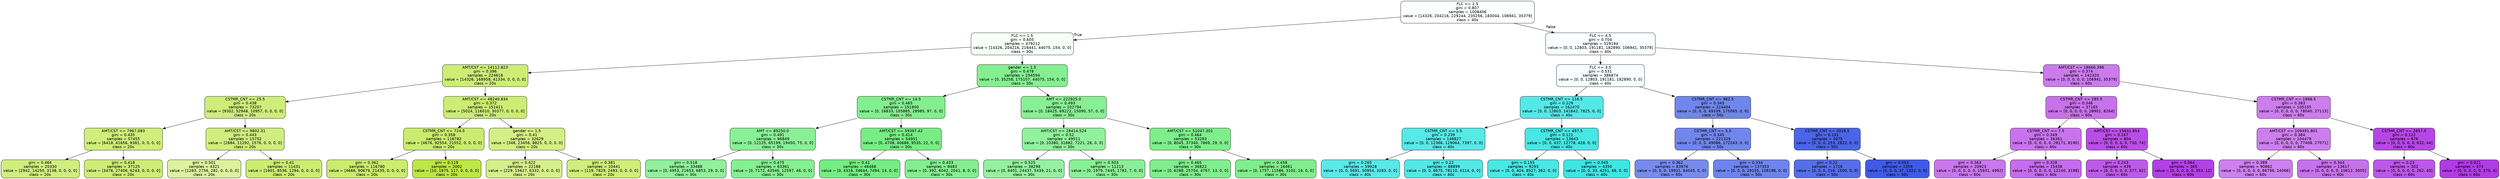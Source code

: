 digraph Tree {
node [shape=box, style="filled, rounded", color="black", fontname=helvetica] ;
edge [fontname=helvetica] ;
0 [label="FLC <= 2.5\ngini = 0.807\nsamples = 1008406\nvalue = [14326, 204216, 229244, 235256, 183044, 106941, 35379]\nclass = 40s", fillcolor="#fdffff"] ;
1 [label="FLC <= 1.5\ngini = 0.605\nsamples = 479212\nvalue = [14326, 204216, 216441, 44075, 154, 0, 0]\nclass = 30s", fillcolor="#f6fef7"] ;
0 -> 1 [labeldistance=2.5, labelangle=45, headlabel="True"] ;
2 [label="AMT/CST <= 14112.823\ngini = 0.396\nsamples = 224618\nvalue = [14326, 168958, 41334, 0, 0, 0, 0]\nclass = 20s", fillcolor="#cded75"] ;
1 -> 2 ;
3 [label="CSTMR_CNT <= 25.5\ngini = 0.438\nsamples = 73207\nvalue = [9302, 52948, 10957, 0, 0, 0, 0]\nclass = 20s", fillcolor="#ceed79"] ;
2 -> 3 ;
4 [label="AMT/CST <= 7967.083\ngini = 0.435\nsamples = 57455\nvalue = [6418, 41656, 9381, 0, 0, 0, 0]\nclass = 20s", fillcolor="#cfee7a"] ;
3 -> 4 ;
5 [label="gini = 0.464\nsamples = 20330\nvalue = [2942, 14250, 3138, 0, 0, 0, 0]\nclass = 20s", fillcolor="#d0ee7f"] ;
4 -> 5 ;
6 [label="gini = 0.418\nsamples = 37125\nvalue = [3476, 27406, 6243, 0, 0, 0, 0]\nclass = 20s", fillcolor="#ceed77"] ;
4 -> 6 ;
7 [label="AMT/CST <= 9802.31\ngini = 0.443\nsamples = 15752\nvalue = [2884, 11292, 1576, 0, 0, 0, 0]\nclass = 20s", fillcolor="#d0ee7e"] ;
3 -> 7 ;
8 [label="gini = 0.501\nsamples = 4321\nvalue = [1283, 2756, 282, 0, 0, 0, 0]\nclass = 20s", fillcolor="#dcf29f"] ;
7 -> 8 ;
9 [label="gini = 0.41\nsamples = 11431\nvalue = [1601, 8536, 1294, 0, 0, 0, 0]\nclass = 20s", fillcolor="#cced73"] ;
7 -> 9 ;
10 [label="AMT/CST <= 48240.834\ngini = 0.372\nsamples = 151411\nvalue = [5024, 116010, 30377, 0, 0, 0, 0]\nclass = 20s", fillcolor="#cced73"] ;
2 -> 10 ;
11 [label="CSTMR_CNT <= 724.5\ngini = 0.358\nsamples = 118782\nvalue = [4676, 92554, 21552, 0, 0, 0, 0]\nclass = 20s", fillcolor="#caec6e"] ;
10 -> 11 ;
12 [label="gini = 0.362\nsamples = 116780\nvalue = [4666, 90679, 21435, 0, 0, 0, 0]\nclass = 20s", fillcolor="#cbec6f"] ;
11 -> 12 ;
13 [label="gini = 0.119\nsamples = 2002\nvalue = [10, 1875, 117, 0, 0, 0, 0]\nclass = 20s", fillcolor="#bce746"] ;
11 -> 13 ;
14 [label="gender <= 1.5\ngini = 0.41\nsamples = 32629\nvalue = [348, 23456, 8825, 0, 0, 0, 0]\nclass = 20s", fillcolor="#d3ef85"] ;
10 -> 14 ;
15 [label="gini = 0.422\nsamples = 22188\nvalue = [229, 15627, 6332, 0, 0, 0, 0]\nclass = 20s", fillcolor="#d5f08b"] ;
14 -> 15 ;
16 [label="gini = 0.381\nsamples = 10441\nvalue = [119, 7829, 2493, 0, 0, 0, 0]\nclass = 20s", fillcolor="#cfee7a"] ;
14 -> 16 ;
17 [label="gender <= 1.5\ngini = 0.478\nsamples = 254594\nvalue = [0, 35258, 175107, 44075, 154, 0, 0]\nclass = 30s", fillcolor="#84ef90"] ;
1 -> 17 ;
18 [label="CSTMR_CNT <= 14.5\ngini = 0.465\nsamples = 151800\nvalue = [0, 16833, 105885, 28985, 97, 0, 0]\nclass = 30s", fillcolor="#83ef90"] ;
17 -> 18 ;
19 [label="AMT <= 89250.0\ngini = 0.491\nsamples = 96849\nvalue = [0, 12125, 65199, 19450, 75, 0, 0]\nclass = 30s", fillcolor="#8af096"] ;
18 -> 19 ;
20 [label="gini = 0.518\nsamples = 33488\nvalue = [0, 4953, 21653, 6853, 29, 0, 0]\nclass = 30s", fillcolor="#91f19c"] ;
19 -> 20 ;
21 [label="gini = 0.475\nsamples = 63361\nvalue = [0, 7172, 43546, 12597, 46, 0, 0]\nclass = 30s", fillcolor="#86ef92"] ;
19 -> 21 ;
22 [label="AMT/CST <= 59397.42\ngini = 0.414\nsamples = 54951\nvalue = [0, 4708, 40686, 9535, 22, 0, 0]\nclass = 30s", fillcolor="#77ed85"] ;
18 -> 22 ;
23 [label="gini = 0.41\nsamples = 46468\nvalue = [0, 4316, 34644, 7494, 14, 0, 0]\nclass = 30s", fillcolor="#75ed83"] ;
22 -> 23 ;
24 [label="gini = 0.433\nsamples = 8483\nvalue = [0, 392, 6042, 2041, 8, 0, 0]\nclass = 30s", fillcolor="#84ef90"] ;
22 -> 24 ;
25 [label="AMT <= 222925.0\ngini = 0.493\nsamples = 102794\nvalue = [0, 18425, 69222, 15090, 57, 0, 0]\nclass = 30s", fillcolor="#88ef94"] ;
17 -> 25 ;
26 [label="AMT/CST <= 28414.524\ngini = 0.52\nsamples = 49511\nvalue = [0, 10380, 31882, 7221, 28, 0, 0]\nclass = 30s", fillcolor="#92f19d"] ;
25 -> 26 ;
27 [label="gini = 0.525\nsamples = 38298\nvalue = [0, 8401, 24437, 5439, 21, 0, 0]\nclass = 30s", fillcolor="#95f1a0"] ;
26 -> 27 ;
28 [label="gini = 0.503\nsamples = 11213\nvalue = [0, 1979, 7445, 1782, 7, 0, 0]\nclass = 30s", fillcolor="#8af096"] ;
26 -> 28 ;
29 [label="AMT/CST <= 51047.301\ngini = 0.464\nsamples = 53283\nvalue = [0, 8045, 37340, 7869, 29, 0, 0]\nclass = 30s", fillcolor="#7fee8c"] ;
25 -> 29 ;
30 [label="gini = 0.465\nsamples = 36822\nvalue = [0, 6288, 25754, 4767, 13, 0, 0]\nclass = 30s", fillcolor="#81ee8e"] ;
29 -> 30 ;
31 [label="gini = 0.458\nsamples = 16461\nvalue = [0, 1757, 11586, 3102, 16, 0, 0]\nclass = 30s", fillcolor="#81ee8e"] ;
29 -> 31 ;
32 [label="FLC <= 4.5\ngini = 0.704\nsamples = 529194\nvalue = [0, 0, 12803, 191181, 182890, 106941, 35379]\nclass = 40s", fillcolor="#fafefe"] ;
0 -> 32 [labeldistance=2.5, labelangle=-45, headlabel="False"] ;
33 [label="FLC <= 3.5\ngini = 0.531\nsamples = 386874\nvalue = [0, 0, 12803, 191181, 182890, 0, 0]\nclass = 40s", fillcolor="#f7fefe"] ;
32 -> 33 ;
34 [label="CSTMR_CNT <= 116.5\ngini = 0.229\nsamples = 162470\nvalue = [0, 0, 12803, 141842, 7825, 0, 0]\nclass = 40s", fillcolor="#54e9e6"] ;
33 -> 34 ;
35 [label="CSTMR_CNT <= 5.5\ngini = 0.239\nsamples = 148827\nvalue = [0, 0, 12366, 129064, 7397, 0, 0]\nclass = 40s", fillcolor="#56e9e6"] ;
34 -> 35 ;
36 [label="gini = 0.265\nsamples = 59928\nvalue = [0, 0, 5691, 50954, 3283, 0, 0]\nclass = 40s", fillcolor="#5ae9e7"] ;
35 -> 36 ;
37 [label="gini = 0.22\nsamples = 88899\nvalue = [0, 0, 6675, 78110, 4114, 0, 0]\nclass = 40s", fillcolor="#53e8e6"] ;
35 -> 37 ;
38 [label="CSTMR_CNT <= 457.5\ngini = 0.121\nsamples = 13643\nvalue = [0, 0, 437, 12778, 428, 0, 0]\nclass = 40s", fillcolor="#46e7e4"] ;
34 -> 38 ;
39 [label="gini = 0.155\nsamples = 9293\nvalue = [0, 0, 404, 8527, 362, 0, 0]\nclass = 40s", fillcolor="#4ae7e4"] ;
38 -> 39 ;
40 [label="gini = 0.045\nsamples = 4350\nvalue = [0, 0, 33, 4251, 66, 0, 0]\nclass = 40s", fillcolor="#3ee6e3"] ;
38 -> 40 ;
41 [label="CSTMR_CNT <= 982.5\ngini = 0.343\nsamples = 224404\nvalue = [0, 0, 0, 49339, 175065, 0, 0]\nclass = 50s", fillcolor="#7186ec"] ;
33 -> 41 ;
42 [label="CSTMR_CNT <= 5.5\ngini = 0.345\nsamples = 221329\nvalue = [0, 0, 0, 49086, 172243, 0, 0]\nclass = 50s", fillcolor="#7186ec"] ;
41 -> 42 ;
43 [label="gini = 0.362\nsamples = 83976\nvalue = [0, 0, 0, 19931, 64045, 0, 0]\nclass = 50s", fillcolor="#778bed"] ;
42 -> 43 ;
44 [label="gini = 0.334\nsamples = 137353\nvalue = [0, 0, 0, 29155, 108198, 0, 0]\nclass = 50s", fillcolor="#6e84ec"] ;
42 -> 44 ;
45 [label="CSTMR_CNT <= 2019.5\ngini = 0.151\nsamples = 3075\nvalue = [0, 0, 0, 253, 2822, 0, 0]\nclass = 50s", fillcolor="#4b65e7"] ;
41 -> 45 ;
46 [label="gini = 0.22\nsamples = 1716\nvalue = [0, 0, 0, 216, 1500, 0, 0]\nclass = 50s", fillcolor="#566ee9"] ;
45 -> 46 ;
47 [label="gini = 0.053\nsamples = 1359\nvalue = [0, 0, 0, 37, 1322, 0, 0]\nclass = 50s", fillcolor="#3f5be6"] ;
45 -> 47 ;
48 [label="AMT/CST <= 18666.396\ngini = 0.374\nsamples = 142320\nvalue = [0, 0, 0, 0, 0, 106941, 35379]\nclass = 60s", fillcolor="#cb7bee"] ;
32 -> 48 ;
49 [label="CSTMR_CNT <= 285.5\ngini = 0.346\nsamples = 37165\nvalue = [0, 0, 0, 0, 0, 28901, 8264]\nclass = 60s", fillcolor="#c772ec"] ;
48 -> 49 ;
50 [label="CSTMR_CNT <= 7.5\ngini = 0.349\nsamples = 36361\nvalue = [0, 0, 0, 0, 0, 28171, 8190]\nclass = 60s", fillcolor="#c873ed"] ;
49 -> 50 ;
51 [label="gini = 0.363\nsamples = 20923\nvalue = [0, 0, 0, 0, 0, 15931, 4992]\nclass = 60s", fillcolor="#c977ed"] ;
50 -> 51 ;
52 [label="gini = 0.328\nsamples = 15438\nvalue = [0, 0, 0, 0, 0, 12240, 3198]\nclass = 60s", fillcolor="#c56dec"] ;
50 -> 52 ;
53 [label="AMT/CST <= 15831.854\ngini = 0.167\nsamples = 804\nvalue = [0, 0, 0, 0, 0, 730, 74]\nclass = 60s", fillcolor="#b94de8"] ;
49 -> 53 ;
54 [label="gini = 0.243\nsamples = 439\nvalue = [0, 0, 0, 0, 0, 377, 62]\nclass = 60s", fillcolor="#be5ae9"] ;
53 -> 54 ;
55 [label="gini = 0.064\nsamples = 365\nvalue = [0, 0, 0, 0, 0, 353, 12]\nclass = 60s", fillcolor="#b440e6"] ;
53 -> 55 ;
56 [label="CSTMR_CNT <= 1968.5\ngini = 0.383\nsamples = 105155\nvalue = [0, 0, 0, 0, 0, 78040, 27115]\nclass = 60s", fillcolor="#cc7eee"] ;
48 -> 56 ;
57 [label="AMT/CST <= 109491.801\ngini = 0.384\nsamples = 104479\nvalue = [0, 0, 0, 0, 0, 77408, 27071]\nclass = 60s", fillcolor="#cc7eee"] ;
56 -> 57 ;
58 [label="gini = 0.389\nsamples = 90862\nvalue = [0, 0, 0, 0, 0, 66796, 24066]\nclass = 60s", fillcolor="#cd80ee"] ;
57 -> 58 ;
59 [label="gini = 0.344\nsamples = 13617\nvalue = [0, 0, 0, 0, 0, 10612, 3005]\nclass = 60s", fillcolor="#c771ec"] ;
57 -> 59 ;
60 [label="CSTMR_CNT <= 2857.0\ngini = 0.122\nsamples = 676\nvalue = [0, 0, 0, 0, 0, 632, 44]\nclass = 60s", fillcolor="#b647e7"] ;
56 -> 60 ;
61 [label="gini = 0.23\nsamples = 302\nvalue = [0, 0, 0, 0, 0, 262, 40]\nclass = 60s", fillcolor="#bd57e9"] ;
60 -> 61 ;
62 [label="gini = 0.021\nsamples = 374\nvalue = [0, 0, 0, 0, 0, 370, 4]\nclass = 60s", fillcolor="#b23be5"] ;
60 -> 62 ;
}